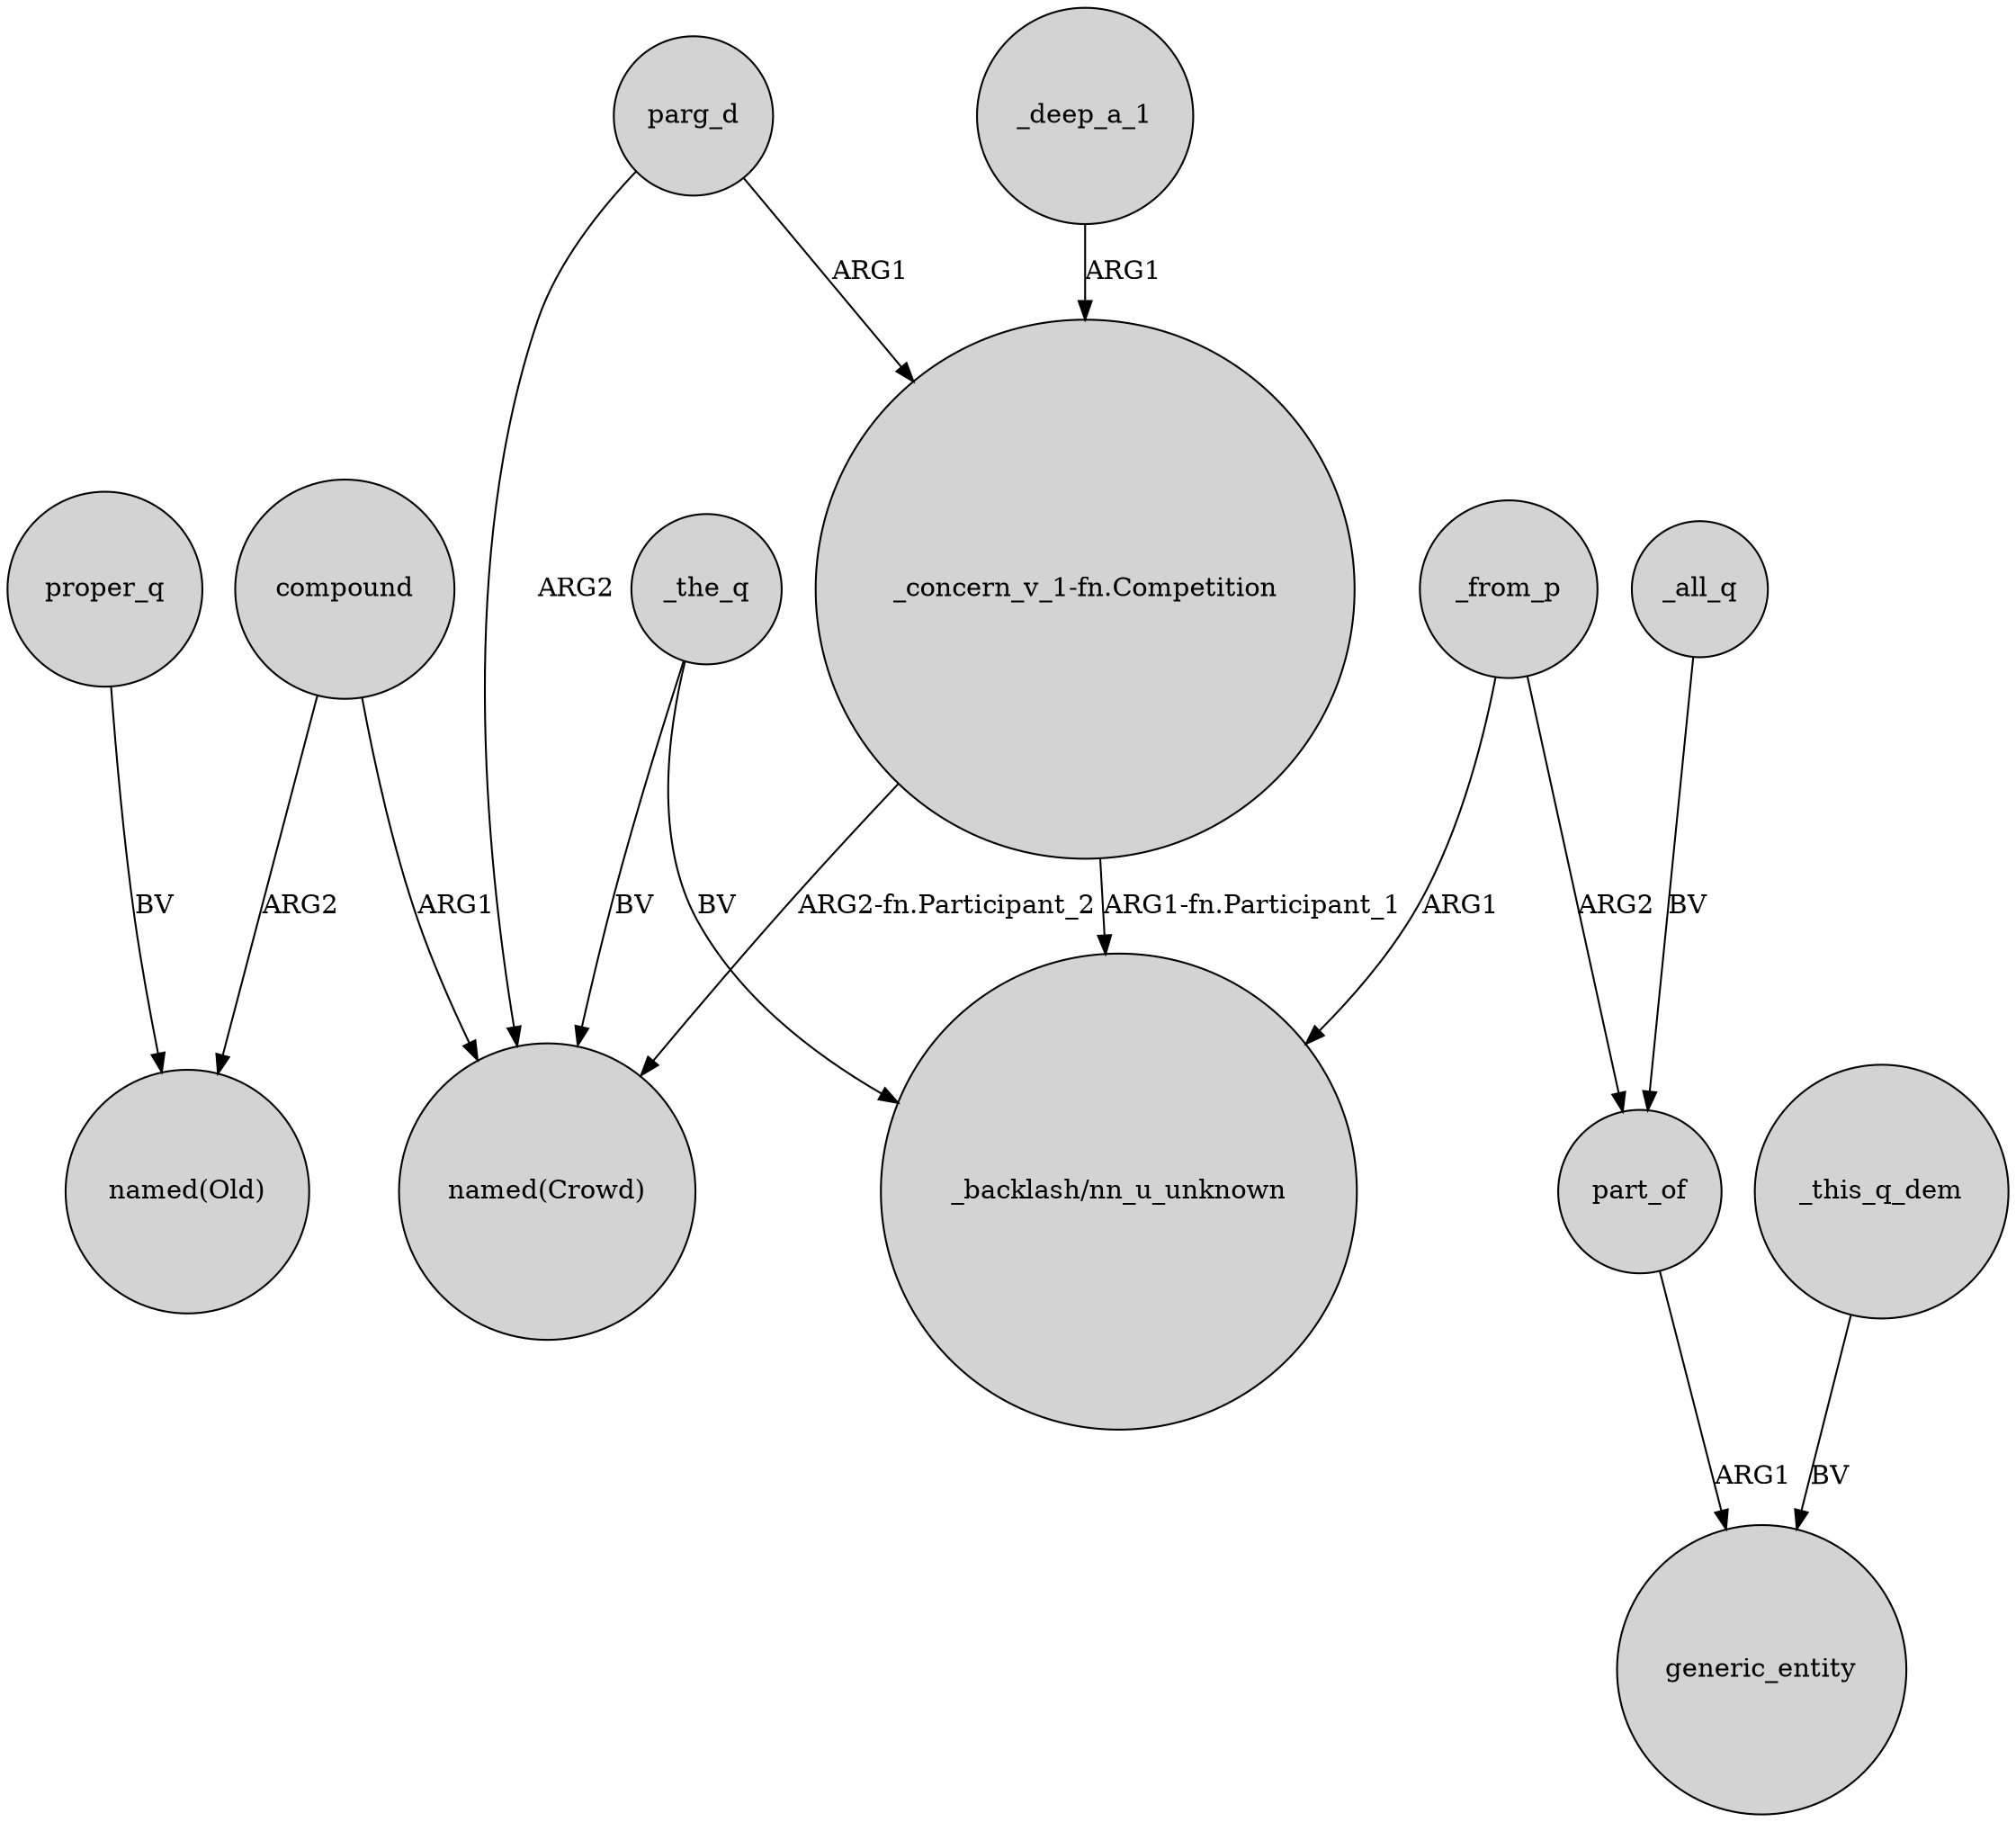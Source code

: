 digraph {
	node [shape=circle style=filled]
	compound -> "named(Old)" [label=ARG2]
	compound -> "named(Crowd)" [label=ARG1]
	_the_q -> "_backlash/nn_u_unknown" [label=BV]
	"_concern_v_1-fn.Competition" -> "_backlash/nn_u_unknown" [label="ARG1-fn.Participant_1"]
	parg_d -> "named(Crowd)" [label=ARG2]
	parg_d -> "_concern_v_1-fn.Competition" [label=ARG1]
	proper_q -> "named(Old)" [label=BV]
	_all_q -> part_of [label=BV]
	_from_p -> part_of [label=ARG2]
	_deep_a_1 -> "_concern_v_1-fn.Competition" [label=ARG1]
	part_of -> generic_entity [label=ARG1]
	_the_q -> "named(Crowd)" [label=BV]
	_from_p -> "_backlash/nn_u_unknown" [label=ARG1]
	"_concern_v_1-fn.Competition" -> "named(Crowd)" [label="ARG2-fn.Participant_2"]
	_this_q_dem -> generic_entity [label=BV]
}
